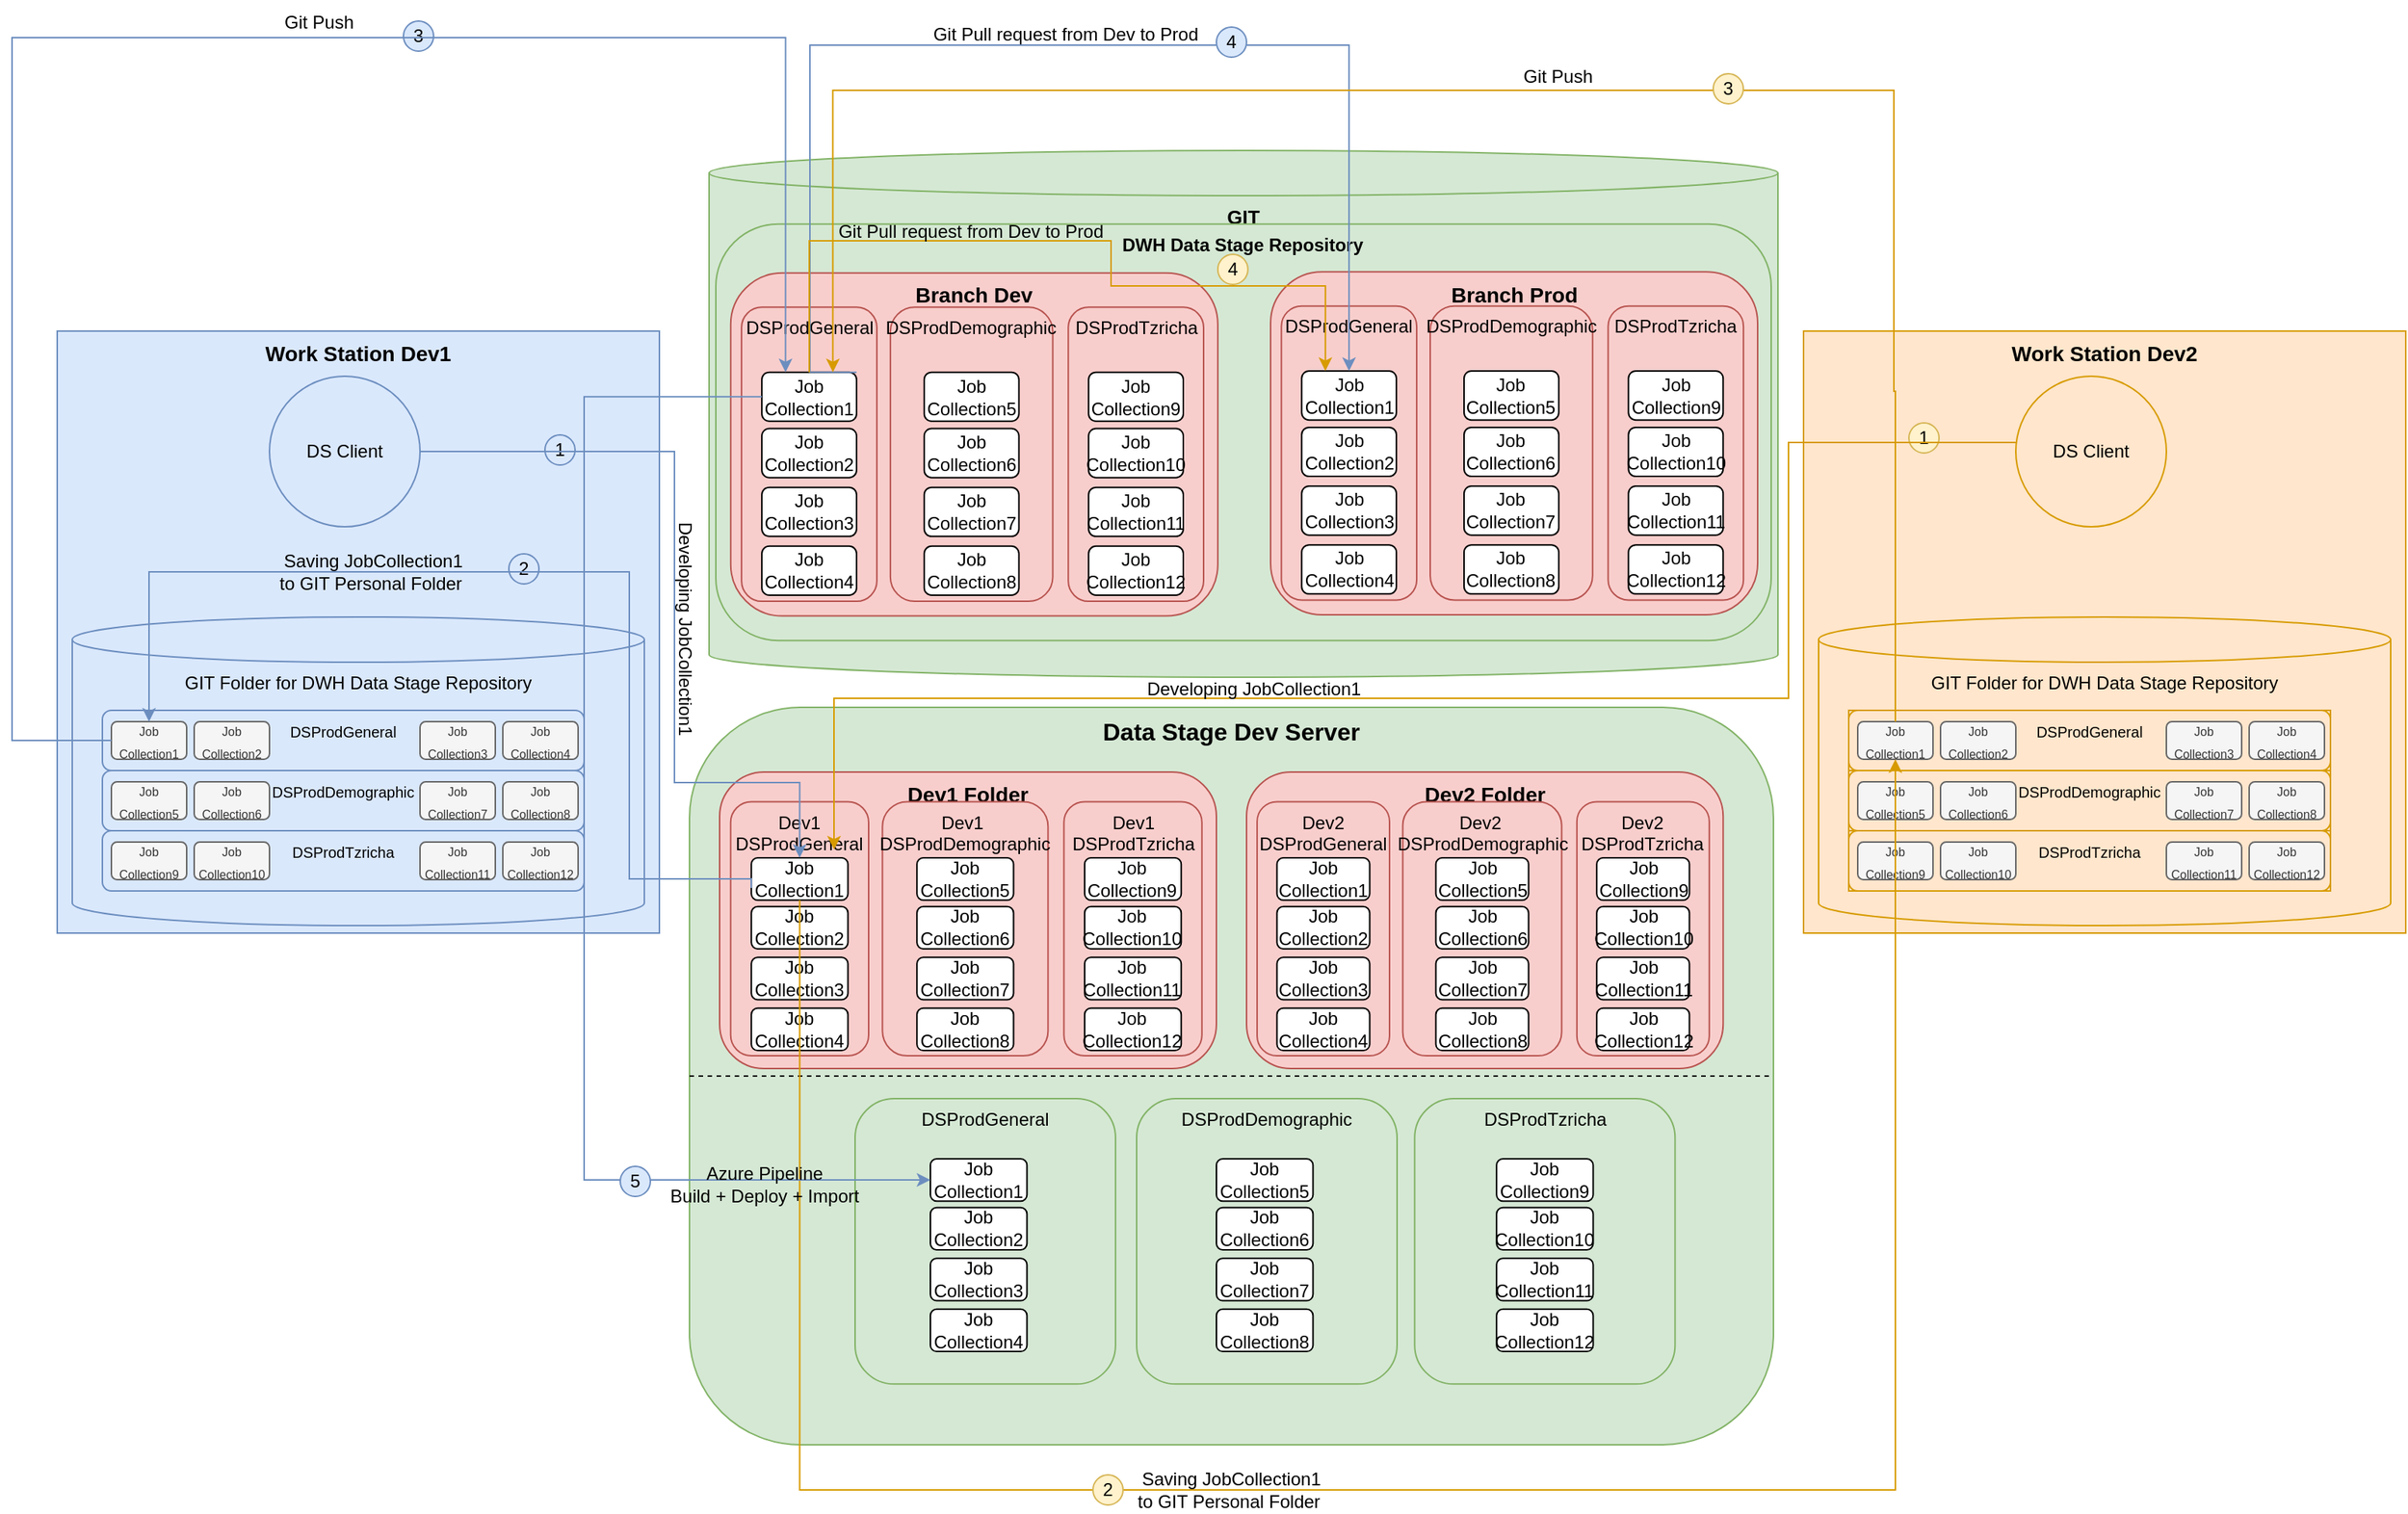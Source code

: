 <mxfile version="21.6.1" type="github">
  <diagram name="‫עמוד-1‬" id="i2Fc2xm11VRdaYwxFgzn">
    <mxGraphModel dx="1405" dy="2033" grid="1" gridSize="10" guides="1" tooltips="1" connect="1" arrows="1" fold="1" page="1" pageScale="1" pageWidth="827" pageHeight="1169" math="0" shadow="0">
      <root>
        <mxCell id="0" />
        <mxCell id="1" parent="0" />
        <mxCell id="d246zdA38Hne-XJqFqv3-174" value="" style="group" parent="1" vertex="1" connectable="0">
          <mxGeometry x="490" y="170" width="720" height="490" as="geometry" />
        </mxCell>
        <mxCell id="d246zdA38Hne-XJqFqv3-11" value="&lt;b&gt;&lt;font style=&quot;font-size: 16px;&quot;&gt;Data Stage Dev Server&lt;/font&gt;&lt;/b&gt;" style="rounded=1;whiteSpace=wrap;html=1;fillColor=#d5e8d4;strokeColor=#82b366;direction=south;verticalAlign=top;" parent="d246zdA38Hne-XJqFqv3-174" vertex="1">
          <mxGeometry width="720" height="490" as="geometry" />
        </mxCell>
        <mxCell id="r5iFqAWKlbIohHAniu_M-5" value="" style="endArrow=none;dashed=1;html=1;rounded=0;exitX=0.5;exitY=1;exitDx=0;exitDy=0;entryX=0.5;entryY=0;entryDx=0;entryDy=0;" parent="d246zdA38Hne-XJqFqv3-174" source="d246zdA38Hne-XJqFqv3-11" target="d246zdA38Hne-XJqFqv3-11" edge="1">
          <mxGeometry width="50" height="50" relative="1" as="geometry">
            <mxPoint x="46.753" y="241.839" as="sourcePoint" />
            <mxPoint x="645.195" y="241.839" as="targetPoint" />
          </mxGeometry>
        </mxCell>
        <mxCell id="d246zdA38Hne-XJqFqv3-79" value="" style="group" parent="d246zdA38Hne-XJqFqv3-174" vertex="1" connectable="0">
          <mxGeometry x="370" y="43" width="316.62" height="197" as="geometry" />
        </mxCell>
        <mxCell id="d246zdA38Hne-XJqFqv3-80" value="Dev2 Folder" style="rounded=1;whiteSpace=wrap;html=1;fillColor=#f8cecc;strokeColor=#b85450;verticalAlign=top;fontStyle=1;fontSize=14;container=0;" parent="d246zdA38Hne-XJqFqv3-79" vertex="1">
          <mxGeometry width="316.62" height="197" as="geometry" />
        </mxCell>
        <mxCell id="d246zdA38Hne-XJqFqv3-81" value="Dev2&lt;br&gt;DSProdGeneral" style="rounded=1;whiteSpace=wrap;html=1;verticalAlign=top;fillColor=#f8cecc;strokeColor=#b85450;container=0;" parent="d246zdA38Hne-XJqFqv3-79" vertex="1">
          <mxGeometry x="7.036" y="19.7" width="87.95" height="168.857" as="geometry" />
        </mxCell>
        <mxCell id="d246zdA38Hne-XJqFqv3-82" value="Dev2&amp;nbsp;&lt;br&gt;DSProdDemographic" style="rounded=1;whiteSpace=wrap;html=1;verticalAlign=top;fillColor=#f8cecc;strokeColor=#b85450;container=0;" parent="d246zdA38Hne-XJqFqv3-79" vertex="1">
          <mxGeometry x="103.781" y="19.7" width="105.54" height="168.857" as="geometry" />
        </mxCell>
        <mxCell id="d246zdA38Hne-XJqFqv3-83" value="Dev2&lt;br&gt;DSProdTzricha" style="rounded=1;whiteSpace=wrap;html=1;verticalAlign=top;fillColor=#f8cecc;strokeColor=#b85450;container=0;" parent="d246zdA38Hne-XJqFqv3-79" vertex="1">
          <mxGeometry x="219.435" y="19.7" width="87.95" height="168.857" as="geometry" />
        </mxCell>
        <mxCell id="d246zdA38Hne-XJqFqv3-84" value="Job Collection1" style="rounded=1;whiteSpace=wrap;html=1;container=0;" parent="d246zdA38Hne-XJqFqv3-79" vertex="1">
          <mxGeometry x="20.229" y="56.989" width="61.565" height="28.143" as="geometry" />
        </mxCell>
        <mxCell id="d246zdA38Hne-XJqFqv3-85" value="Job Collection2" style="rounded=1;whiteSpace=wrap;html=1;container=0;" parent="d246zdA38Hne-XJqFqv3-79" vertex="1">
          <mxGeometry x="20.229" y="89.354" width="61.565" height="28.143" as="geometry" />
        </mxCell>
        <mxCell id="d246zdA38Hne-XJqFqv3-86" value="Job Collection3" style="rounded=1;whiteSpace=wrap;html=1;container=0;" parent="d246zdA38Hne-XJqFqv3-79" vertex="1">
          <mxGeometry x="20.229" y="123.125" width="61.565" height="28.143" as="geometry" />
        </mxCell>
        <mxCell id="d246zdA38Hne-XJqFqv3-87" value="Job Collection4" style="rounded=1;whiteSpace=wrap;html=1;container=0;" parent="d246zdA38Hne-XJqFqv3-79" vertex="1">
          <mxGeometry x="20.229" y="156.896" width="61.565" height="28.143" as="geometry" />
        </mxCell>
        <mxCell id="d246zdA38Hne-XJqFqv3-88" value="Job Collection5" style="rounded=1;whiteSpace=wrap;html=1;container=0;" parent="d246zdA38Hne-XJqFqv3-79" vertex="1">
          <mxGeometry x="125.769" y="56.989" width="61.565" height="28.143" as="geometry" />
        </mxCell>
        <mxCell id="d246zdA38Hne-XJqFqv3-89" value="Job Collection6" style="rounded=1;whiteSpace=wrap;html=1;container=0;" parent="d246zdA38Hne-XJqFqv3-79" vertex="1">
          <mxGeometry x="125.769" y="89.354" width="61.565" height="28.143" as="geometry" />
        </mxCell>
        <mxCell id="d246zdA38Hne-XJqFqv3-90" value="Job Collection7" style="rounded=1;whiteSpace=wrap;html=1;container=0;" parent="d246zdA38Hne-XJqFqv3-79" vertex="1">
          <mxGeometry x="125.769" y="123.125" width="61.565" height="28.143" as="geometry" />
        </mxCell>
        <mxCell id="d246zdA38Hne-XJqFqv3-91" value="Job Collection8" style="rounded=1;whiteSpace=wrap;html=1;container=0;" parent="d246zdA38Hne-XJqFqv3-79" vertex="1">
          <mxGeometry x="125.769" y="156.896" width="61.565" height="28.143" as="geometry" />
        </mxCell>
        <mxCell id="d246zdA38Hne-XJqFqv3-92" value="Job Collection9" style="rounded=1;whiteSpace=wrap;html=1;container=0;" parent="d246zdA38Hne-XJqFqv3-79" vertex="1">
          <mxGeometry x="232.628" y="56.989" width="61.565" height="28.143" as="geometry" />
        </mxCell>
        <mxCell id="d246zdA38Hne-XJqFqv3-93" value="Job Collection10" style="rounded=1;whiteSpace=wrap;html=1;container=0;" parent="d246zdA38Hne-XJqFqv3-79" vertex="1">
          <mxGeometry x="232.628" y="89.354" width="61.565" height="28.143" as="geometry" />
        </mxCell>
        <mxCell id="d246zdA38Hne-XJqFqv3-94" value="Job Collection11" style="rounded=1;whiteSpace=wrap;html=1;container=0;" parent="d246zdA38Hne-XJqFqv3-79" vertex="1">
          <mxGeometry x="232.628" y="123.125" width="61.565" height="28.143" as="geometry" />
        </mxCell>
        <mxCell id="d246zdA38Hne-XJqFqv3-95" value="Job Collection12" style="rounded=1;whiteSpace=wrap;html=1;container=0;" parent="d246zdA38Hne-XJqFqv3-79" vertex="1">
          <mxGeometry x="232.628" y="156.896" width="61.565" height="28.143" as="geometry" />
        </mxCell>
        <mxCell id="d246zdA38Hne-XJqFqv3-78" value="" style="group" parent="d246zdA38Hne-XJqFqv3-174" vertex="1" connectable="0">
          <mxGeometry x="20" y="43" width="330" height="197" as="geometry" />
        </mxCell>
        <mxCell id="d246zdA38Hne-XJqFqv3-13" value="Dev1 Folder" style="rounded=1;whiteSpace=wrap;html=1;fillColor=#f8cecc;strokeColor=#b85450;verticalAlign=top;fontStyle=1;fontSize=14;container=0;" parent="d246zdA38Hne-XJqFqv3-78" vertex="1">
          <mxGeometry width="330" height="197" as="geometry" />
        </mxCell>
        <mxCell id="d246zdA38Hne-XJqFqv3-9" value="Dev1 &lt;br&gt;DSProdGeneral" style="rounded=1;whiteSpace=wrap;html=1;verticalAlign=top;fillColor=#f8cecc;strokeColor=#b85450;container=0;" parent="d246zdA38Hne-XJqFqv3-78" vertex="1">
          <mxGeometry x="7.333" y="19.7" width="91.667" height="168.857" as="geometry" />
        </mxCell>
        <mxCell id="d246zdA38Hne-XJqFqv3-12" value="Dev1&amp;nbsp;&lt;br&gt;DSProdDemographic" style="rounded=1;whiteSpace=wrap;html=1;verticalAlign=top;fillColor=#f8cecc;strokeColor=#b85450;container=0;" parent="d246zdA38Hne-XJqFqv3-78" vertex="1">
          <mxGeometry x="108.167" y="19.7" width="110.0" height="168.857" as="geometry" />
        </mxCell>
        <mxCell id="d246zdA38Hne-XJqFqv3-14" value="Dev1&lt;br&gt;DSProdTzricha" style="rounded=1;whiteSpace=wrap;html=1;verticalAlign=top;fillColor=#f8cecc;strokeColor=#b85450;container=0;" parent="d246zdA38Hne-XJqFqv3-78" vertex="1">
          <mxGeometry x="228.708" y="19.7" width="91.667" height="168.857" as="geometry" />
        </mxCell>
        <mxCell id="r5iFqAWKlbIohHAniu_M-6" value="Job Collection1" style="rounded=1;whiteSpace=wrap;html=1;container=0;" parent="d246zdA38Hne-XJqFqv3-78" vertex="1">
          <mxGeometry x="21.083" y="56.989" width="64.167" height="28.143" as="geometry" />
        </mxCell>
        <mxCell id="d246zdA38Hne-XJqFqv3-28" value="Job Collection2" style="rounded=1;whiteSpace=wrap;html=1;container=0;" parent="d246zdA38Hne-XJqFqv3-78" vertex="1">
          <mxGeometry x="21.083" y="89.354" width="64.167" height="28.143" as="geometry" />
        </mxCell>
        <mxCell id="d246zdA38Hne-XJqFqv3-29" value="Job Collection3" style="rounded=1;whiteSpace=wrap;html=1;container=0;" parent="d246zdA38Hne-XJqFqv3-78" vertex="1">
          <mxGeometry x="21.083" y="123.125" width="64.167" height="28.143" as="geometry" />
        </mxCell>
        <mxCell id="d246zdA38Hne-XJqFqv3-30" value="Job Collection4" style="rounded=1;whiteSpace=wrap;html=1;container=0;" parent="d246zdA38Hne-XJqFqv3-78" vertex="1">
          <mxGeometry x="21.083" y="156.896" width="64.167" height="28.143" as="geometry" />
        </mxCell>
        <mxCell id="d246zdA38Hne-XJqFqv3-31" value="Job Collection5" style="rounded=1;whiteSpace=wrap;html=1;container=0;" parent="d246zdA38Hne-XJqFqv3-78" vertex="1">
          <mxGeometry x="131.083" y="56.989" width="64.167" height="28.143" as="geometry" />
        </mxCell>
        <mxCell id="d246zdA38Hne-XJqFqv3-32" value="Job Collection6" style="rounded=1;whiteSpace=wrap;html=1;container=0;" parent="d246zdA38Hne-XJqFqv3-78" vertex="1">
          <mxGeometry x="131.083" y="89.354" width="64.167" height="28.143" as="geometry" />
        </mxCell>
        <mxCell id="d246zdA38Hne-XJqFqv3-33" value="Job Collection7" style="rounded=1;whiteSpace=wrap;html=1;container=0;" parent="d246zdA38Hne-XJqFqv3-78" vertex="1">
          <mxGeometry x="131.083" y="123.125" width="64.167" height="28.143" as="geometry" />
        </mxCell>
        <mxCell id="d246zdA38Hne-XJqFqv3-34" value="Job Collection8" style="rounded=1;whiteSpace=wrap;html=1;container=0;" parent="d246zdA38Hne-XJqFqv3-78" vertex="1">
          <mxGeometry x="131.083" y="156.896" width="64.167" height="28.143" as="geometry" />
        </mxCell>
        <mxCell id="d246zdA38Hne-XJqFqv3-35" value="Job Collection9" style="rounded=1;whiteSpace=wrap;html=1;container=0;" parent="d246zdA38Hne-XJqFqv3-78" vertex="1">
          <mxGeometry x="242.458" y="56.989" width="64.167" height="28.143" as="geometry" />
        </mxCell>
        <mxCell id="d246zdA38Hne-XJqFqv3-36" value="Job Collection10" style="rounded=1;whiteSpace=wrap;html=1;container=0;" parent="d246zdA38Hne-XJqFqv3-78" vertex="1">
          <mxGeometry x="242.458" y="89.354" width="64.167" height="28.143" as="geometry" />
        </mxCell>
        <mxCell id="d246zdA38Hne-XJqFqv3-37" value="Job Collection11" style="rounded=1;whiteSpace=wrap;html=1;container=0;" parent="d246zdA38Hne-XJqFqv3-78" vertex="1">
          <mxGeometry x="242.458" y="123.125" width="64.167" height="28.143" as="geometry" />
        </mxCell>
        <mxCell id="d246zdA38Hne-XJqFqv3-38" value="Job Collection12" style="rounded=1;whiteSpace=wrap;html=1;container=0;" parent="d246zdA38Hne-XJqFqv3-78" vertex="1">
          <mxGeometry x="242.458" y="156.896" width="64.167" height="28.143" as="geometry" />
        </mxCell>
        <mxCell id="d246zdA38Hne-XJqFqv3-223" value="DSProdTzricha" style="rounded=1;whiteSpace=wrap;html=1;verticalAlign=top;fillColor=#d5e8d4;strokeColor=#82b366;" parent="d246zdA38Hne-XJqFqv3-174" vertex="1">
          <mxGeometry x="481.681" y="260.003" width="172.987" height="189.677" as="geometry" />
        </mxCell>
        <mxCell id="d246zdA38Hne-XJqFqv3-224" value="DSProdDemographic" style="rounded=1;whiteSpace=wrap;html=1;verticalAlign=top;fillColor=#d5e8d4;strokeColor=#82b366;" parent="d246zdA38Hne-XJqFqv3-174" vertex="1">
          <mxGeometry x="297.008" y="260.003" width="172.987" height="189.677" as="geometry" />
        </mxCell>
        <mxCell id="d246zdA38Hne-XJqFqv3-6" value="DSProdGeneral" style="rounded=1;whiteSpace=wrap;html=1;verticalAlign=top;fillColor=#d5e8d4;strokeColor=#82b366;" parent="d246zdA38Hne-XJqFqv3-174" vertex="1">
          <mxGeometry x="109.995" y="260.003" width="172.987" height="189.677" as="geometry" />
        </mxCell>
        <mxCell id="d246zdA38Hne-XJqFqv3-271" value="Job Collection1" style="rounded=1;whiteSpace=wrap;html=1;container=0;" parent="d246zdA38Hne-XJqFqv3-174" vertex="1">
          <mxGeometry x="160.003" y="299.999" width="64.167" height="28.143" as="geometry" />
        </mxCell>
        <mxCell id="d246zdA38Hne-XJqFqv3-272" value="Job Collection2" style="rounded=1;whiteSpace=wrap;html=1;container=0;" parent="d246zdA38Hne-XJqFqv3-174" vertex="1">
          <mxGeometry x="160.003" y="332.364" width="64.167" height="28.143" as="geometry" />
        </mxCell>
        <mxCell id="d246zdA38Hne-XJqFqv3-273" value="Job Collection3" style="rounded=1;whiteSpace=wrap;html=1;container=0;" parent="d246zdA38Hne-XJqFqv3-174" vertex="1">
          <mxGeometry x="160.003" y="366.135" width="64.167" height="28.143" as="geometry" />
        </mxCell>
        <mxCell id="d246zdA38Hne-XJqFqv3-274" value="Job Collection4" style="rounded=1;whiteSpace=wrap;html=1;container=0;" parent="d246zdA38Hne-XJqFqv3-174" vertex="1">
          <mxGeometry x="160.003" y="399.906" width="64.167" height="28.143" as="geometry" />
        </mxCell>
        <mxCell id="d246zdA38Hne-XJqFqv3-275" value="Job Collection5" style="rounded=1;whiteSpace=wrap;html=1;container=0;" parent="d246zdA38Hne-XJqFqv3-174" vertex="1">
          <mxGeometry x="350.003" y="299.999" width="64.167" height="28.143" as="geometry" />
        </mxCell>
        <mxCell id="d246zdA38Hne-XJqFqv3-276" value="Job Collection6" style="rounded=1;whiteSpace=wrap;html=1;container=0;" parent="d246zdA38Hne-XJqFqv3-174" vertex="1">
          <mxGeometry x="350.003" y="332.364" width="64.167" height="28.143" as="geometry" />
        </mxCell>
        <mxCell id="d246zdA38Hne-XJqFqv3-277" value="Job Collection7" style="rounded=1;whiteSpace=wrap;html=1;container=0;" parent="d246zdA38Hne-XJqFqv3-174" vertex="1">
          <mxGeometry x="350.003" y="366.135" width="64.167" height="28.143" as="geometry" />
        </mxCell>
        <mxCell id="d246zdA38Hne-XJqFqv3-278" value="Job Collection8" style="rounded=1;whiteSpace=wrap;html=1;container=0;" parent="d246zdA38Hne-XJqFqv3-174" vertex="1">
          <mxGeometry x="350.003" y="399.906" width="64.167" height="28.143" as="geometry" />
        </mxCell>
        <mxCell id="d246zdA38Hne-XJqFqv3-279" value="Job Collection9" style="rounded=1;whiteSpace=wrap;html=1;container=0;" parent="d246zdA38Hne-XJqFqv3-174" vertex="1">
          <mxGeometry x="536.088" y="299.999" width="64.167" height="28.143" as="geometry" />
        </mxCell>
        <mxCell id="d246zdA38Hne-XJqFqv3-280" value="Job Collection10" style="rounded=1;whiteSpace=wrap;html=1;container=0;" parent="d246zdA38Hne-XJqFqv3-174" vertex="1">
          <mxGeometry x="536.088" y="332.364" width="64.167" height="28.143" as="geometry" />
        </mxCell>
        <mxCell id="d246zdA38Hne-XJqFqv3-281" value="Job Collection11" style="rounded=1;whiteSpace=wrap;html=1;container=0;" parent="d246zdA38Hne-XJqFqv3-174" vertex="1">
          <mxGeometry x="536.088" y="366.135" width="64.167" height="28.143" as="geometry" />
        </mxCell>
        <mxCell id="d246zdA38Hne-XJqFqv3-282" value="Job Collection12" style="rounded=1;whiteSpace=wrap;html=1;container=0;" parent="d246zdA38Hne-XJqFqv3-174" vertex="1">
          <mxGeometry x="536.088" y="399.906" width="64.167" height="28.143" as="geometry" />
        </mxCell>
        <mxCell id="d246zdA38Hne-XJqFqv3-175" value="" style="group;fillColor=#ffe6cc;strokeColor=#d79b00;" parent="1" vertex="1" connectable="0">
          <mxGeometry x="1230" y="-80" width="400" height="400" as="geometry" />
        </mxCell>
        <mxCell id="d246zdA38Hne-XJqFqv3-176" value="&lt;b&gt;&lt;font style=&quot;font-size: 14px;&quot;&gt;Work Station Dev2&lt;/font&gt;&lt;/b&gt;" style="whiteSpace=wrap;html=1;aspect=fixed;verticalAlign=top;fillColor=#ffe6cc;strokeColor=#d79b00;" parent="d246zdA38Hne-XJqFqv3-175" vertex="1">
          <mxGeometry width="400" height="400" as="geometry" />
        </mxCell>
        <mxCell id="d246zdA38Hne-XJqFqv3-177" value="DS Client" style="ellipse;whiteSpace=wrap;html=1;aspect=fixed;fillColor=#ffe6cc;strokeColor=#d79b00;" parent="d246zdA38Hne-XJqFqv3-175" vertex="1">
          <mxGeometry x="141" y="30" width="100" height="100" as="geometry" />
        </mxCell>
        <mxCell id="d246zdA38Hne-XJqFqv3-178" value="GIT Folder for DWH Data Stage Repository" style="shape=cylinder3;whiteSpace=wrap;html=1;boundedLbl=1;backgroundOutline=1;size=15;fillColor=#ffe6cc;strokeColor=#d79b00;verticalAlign=top;" parent="d246zdA38Hne-XJqFqv3-175" vertex="1">
          <mxGeometry x="10" y="190" width="380" height="205" as="geometry" />
        </mxCell>
        <mxCell id="d246zdA38Hne-XJqFqv3-181" value="" style="group;fillColor=#ffe6cc;strokeColor=#d79b00;" parent="d246zdA38Hne-XJqFqv3-175" vertex="1" connectable="0">
          <mxGeometry x="30" y="292" width="320" height="40" as="geometry" />
        </mxCell>
        <mxCell id="d246zdA38Hne-XJqFqv3-182" value="&lt;font style=&quot;font-size: 10px;&quot;&gt;DSProdDemographic&lt;/font&gt;" style="rounded=1;whiteSpace=wrap;html=1;fillColor=#ffe6cc;strokeColor=#d79b00;verticalAlign=top;" parent="d246zdA38Hne-XJqFqv3-181" vertex="1">
          <mxGeometry width="320" height="40" as="geometry" />
        </mxCell>
        <mxCell id="d246zdA38Hne-XJqFqv3-183" value="&lt;font style=&quot;font-size: 8px;&quot;&gt;Job Collection5&lt;/font&gt;" style="rounded=1;whiteSpace=wrap;html=1;container=0;fillColor=#f5f5f5;fontColor=#333333;strokeColor=#666666;" parent="d246zdA38Hne-XJqFqv3-181" vertex="1">
          <mxGeometry x="6" y="7.5" width="50" height="25" as="geometry" />
        </mxCell>
        <mxCell id="d246zdA38Hne-XJqFqv3-184" value="&lt;font style=&quot;font-size: 8px;&quot;&gt;Job Collection6&lt;/font&gt;" style="rounded=1;whiteSpace=wrap;html=1;container=0;fillColor=#f5f5f5;fontColor=#333333;strokeColor=#666666;" parent="d246zdA38Hne-XJqFqv3-181" vertex="1">
          <mxGeometry x="61" y="7.5" width="50" height="25" as="geometry" />
        </mxCell>
        <mxCell id="d246zdA38Hne-XJqFqv3-185" value="&lt;font style=&quot;font-size: 8px;&quot;&gt;Job Collection7&lt;/font&gt;" style="rounded=1;whiteSpace=wrap;html=1;container=0;fillColor=#f5f5f5;fontColor=#333333;strokeColor=#666666;" parent="d246zdA38Hne-XJqFqv3-181" vertex="1">
          <mxGeometry x="211" y="7.5" width="50" height="25" as="geometry" />
        </mxCell>
        <mxCell id="d246zdA38Hne-XJqFqv3-186" value="&lt;font style=&quot;font-size: 8px;&quot;&gt;Job Collection8&lt;/font&gt;" style="rounded=1;whiteSpace=wrap;html=1;container=0;fillColor=#f5f5f5;fontColor=#333333;strokeColor=#666666;" parent="d246zdA38Hne-XJqFqv3-181" vertex="1">
          <mxGeometry x="266" y="7.5" width="50" height="25" as="geometry" />
        </mxCell>
        <mxCell id="d246zdA38Hne-XJqFqv3-187" value="" style="group;fillColor=#ffe6cc;strokeColor=#d79b00;" parent="d246zdA38Hne-XJqFqv3-175" vertex="1" connectable="0">
          <mxGeometry x="30" y="332" width="320" height="40" as="geometry" />
        </mxCell>
        <mxCell id="d246zdA38Hne-XJqFqv3-188" value="&lt;font style=&quot;font-size: 10px;&quot;&gt;DSProdTzricha&lt;/font&gt;" style="rounded=1;whiteSpace=wrap;html=1;fillColor=#ffe6cc;strokeColor=#d79b00;verticalAlign=top;" parent="d246zdA38Hne-XJqFqv3-187" vertex="1">
          <mxGeometry width="320" height="40" as="geometry" />
        </mxCell>
        <mxCell id="d246zdA38Hne-XJqFqv3-189" value="&lt;font style=&quot;font-size: 8px;&quot;&gt;Job Collection9&lt;/font&gt;" style="rounded=1;whiteSpace=wrap;html=1;container=0;fillColor=#f5f5f5;fontColor=#333333;strokeColor=#666666;" parent="d246zdA38Hne-XJqFqv3-187" vertex="1">
          <mxGeometry x="6" y="7.5" width="50" height="25" as="geometry" />
        </mxCell>
        <mxCell id="d246zdA38Hne-XJqFqv3-190" value="&lt;font style=&quot;font-size: 8px;&quot;&gt;Job Collection10&lt;/font&gt;" style="rounded=1;whiteSpace=wrap;html=1;container=0;fillColor=#f5f5f5;fontColor=#333333;strokeColor=#666666;" parent="d246zdA38Hne-XJqFqv3-187" vertex="1">
          <mxGeometry x="61" y="7.5" width="50" height="25" as="geometry" />
        </mxCell>
        <mxCell id="d246zdA38Hne-XJqFqv3-191" value="&lt;font style=&quot;font-size: 8px;&quot;&gt;Job Collection11&lt;/font&gt;" style="rounded=1;whiteSpace=wrap;html=1;container=0;fillColor=#f5f5f5;fontColor=#333333;strokeColor=#666666;" parent="d246zdA38Hne-XJqFqv3-187" vertex="1">
          <mxGeometry x="211" y="7.5" width="50" height="25" as="geometry" />
        </mxCell>
        <mxCell id="d246zdA38Hne-XJqFqv3-192" value="&lt;font style=&quot;font-size: 8px;&quot;&gt;Job Collection12&lt;/font&gt;" style="rounded=1;whiteSpace=wrap;html=1;container=0;fillColor=#f5f5f5;fontColor=#333333;strokeColor=#666666;" parent="d246zdA38Hne-XJqFqv3-187" vertex="1">
          <mxGeometry x="266" y="7.5" width="50" height="25" as="geometry" />
        </mxCell>
        <mxCell id="d246zdA38Hne-XJqFqv3-193" value="" style="group;fillColor=#ffe6cc;strokeColor=#d79b00;" parent="d246zdA38Hne-XJqFqv3-175" vertex="1" connectable="0">
          <mxGeometry x="30" y="252" width="320" height="40" as="geometry" />
        </mxCell>
        <mxCell id="d246zdA38Hne-XJqFqv3-194" value="&lt;font style=&quot;font-size: 10px;&quot;&gt;DSProdGeneral&lt;/font&gt;" style="rounded=1;whiteSpace=wrap;html=1;fillColor=#ffe6cc;strokeColor=#d79b00;verticalAlign=top;" parent="d246zdA38Hne-XJqFqv3-193" vertex="1">
          <mxGeometry width="320" height="40" as="geometry" />
        </mxCell>
        <mxCell id="d246zdA38Hne-XJqFqv3-195" value="&lt;font style=&quot;font-size: 8px;&quot;&gt;Job Collection1&lt;/font&gt;" style="rounded=1;whiteSpace=wrap;html=1;container=0;fillColor=#f5f5f5;fontColor=#333333;strokeColor=#666666;" parent="d246zdA38Hne-XJqFqv3-193" vertex="1">
          <mxGeometry x="6" y="7.5" width="50" height="25" as="geometry" />
        </mxCell>
        <mxCell id="d246zdA38Hne-XJqFqv3-196" value="&lt;font style=&quot;font-size: 8px;&quot;&gt;Job Collection2&lt;/font&gt;" style="rounded=1;whiteSpace=wrap;html=1;container=0;fillColor=#f5f5f5;fontColor=#333333;strokeColor=#666666;" parent="d246zdA38Hne-XJqFqv3-193" vertex="1">
          <mxGeometry x="61" y="7.5" width="50" height="25" as="geometry" />
        </mxCell>
        <mxCell id="d246zdA38Hne-XJqFqv3-197" value="&lt;font style=&quot;font-size: 8px;&quot;&gt;Job Collection3&lt;/font&gt;" style="rounded=1;whiteSpace=wrap;html=1;container=0;fillColor=#f5f5f5;fontColor=#333333;strokeColor=#666666;" parent="d246zdA38Hne-XJqFqv3-193" vertex="1">
          <mxGeometry x="211" y="7.5" width="50" height="25" as="geometry" />
        </mxCell>
        <mxCell id="d246zdA38Hne-XJqFqv3-198" value="&lt;font style=&quot;font-size: 8px;&quot;&gt;Job Collection4&lt;/font&gt;" style="rounded=1;whiteSpace=wrap;html=1;container=0;fillColor=#f5f5f5;fontColor=#333333;strokeColor=#666666;" parent="d246zdA38Hne-XJqFqv3-193" vertex="1">
          <mxGeometry x="266" y="7.5" width="50" height="25" as="geometry" />
        </mxCell>
        <mxCell id="d246zdA38Hne-XJqFqv3-300" value="1" style="ellipse;whiteSpace=wrap;html=1;aspect=fixed;fillColor=#fff2cc;strokeColor=#d6b656;" parent="d246zdA38Hne-XJqFqv3-175" vertex="1">
          <mxGeometry x="70" y="61" width="20" height="20" as="geometry" />
        </mxCell>
        <mxCell id="d246zdA38Hne-XJqFqv3-296" style="edgeStyle=orthogonalEdgeStyle;rounded=0;orthogonalLoop=1;jettySize=auto;html=1;entryX=0.856;entryY=0.018;entryDx=0;entryDy=0;entryPerimeter=0;fillColor=#ffe6cc;strokeColor=#d79b00;exitX=0;exitY=0.5;exitDx=0;exitDy=0;" parent="1" edge="1">
          <mxGeometry relative="1" as="geometry">
            <mxPoint x="1371" y="-6" as="sourcePoint" />
            <mxPoint x="586.01" y="264.496" as="targetPoint" />
            <Array as="points">
              <mxPoint x="1220" y="-6" />
              <mxPoint x="1220" y="164" />
              <mxPoint x="586" y="164" />
            </Array>
          </mxGeometry>
        </mxCell>
        <mxCell id="d246zdA38Hne-XJqFqv3-173" value="" style="group" parent="1" vertex="1" connectable="0">
          <mxGeometry x="503" y="-200" width="710" height="350" as="geometry" />
        </mxCell>
        <mxCell id="r5iFqAWKlbIohHAniu_M-11" value="&lt;font size=&quot;1&quot; style=&quot;&quot;&gt;&lt;b style=&quot;font-size: 13px;&quot;&gt;GIT&lt;/b&gt;&lt;/font&gt;" style="shape=cylinder3;whiteSpace=wrap;html=1;boundedLbl=1;backgroundOutline=1;size=15;verticalAlign=top;fillColor=#d5e8d4;strokeColor=#82b366;" parent="d246zdA38Hne-XJqFqv3-173" vertex="1">
          <mxGeometry width="710" height="350" as="geometry" />
        </mxCell>
        <mxCell id="d246zdA38Hne-XJqFqv3-59" value="&lt;font style=&quot;font-size: 12px;&quot;&gt;&lt;b&gt;DWH Data Stage Repository&lt;/b&gt;&lt;/font&gt;" style="rounded=1;whiteSpace=wrap;html=1;fillColor=#d5e8d4;strokeColor=#82b366;verticalAlign=top;" parent="d246zdA38Hne-XJqFqv3-173" vertex="1">
          <mxGeometry x="4.494" y="48.837" width="701.013" height="276.744" as="geometry" />
        </mxCell>
        <mxCell id="d246zdA38Hne-XJqFqv3-96" value="" style="group" parent="d246zdA38Hne-XJqFqv3-173" vertex="1" connectable="0">
          <mxGeometry x="14.38" y="81.395" width="323.544" height="238.605" as="geometry" />
        </mxCell>
        <mxCell id="d246zdA38Hne-XJqFqv3-97" value="Branch Dev" style="rounded=1;whiteSpace=wrap;html=1;fillColor=#f8cecc;strokeColor=#b85450;verticalAlign=top;fontStyle=1;fontSize=14;container=0;" parent="d246zdA38Hne-XJqFqv3-96" vertex="1">
          <mxGeometry width="323.544" height="227.907" as="geometry" />
        </mxCell>
        <mxCell id="d246zdA38Hne-XJqFqv3-98" value="DSProdGeneral" style="rounded=1;whiteSpace=wrap;html=1;verticalAlign=top;fillColor=#f8cecc;strokeColor=#b85450;container=0;" parent="d246zdA38Hne-XJqFqv3-96" vertex="1">
          <mxGeometry x="7.19" y="22.791" width="89.873" height="195.349" as="geometry" />
        </mxCell>
        <mxCell id="d246zdA38Hne-XJqFqv3-99" value="DSProdDemographic" style="rounded=1;whiteSpace=wrap;html=1;verticalAlign=top;fillColor=#f8cecc;strokeColor=#b85450;container=0;" parent="d246zdA38Hne-XJqFqv3-96" vertex="1">
          <mxGeometry x="106.051" y="22.791" width="107.848" height="195.349" as="geometry" />
        </mxCell>
        <mxCell id="d246zdA38Hne-XJqFqv3-100" value="DSProdTzricha" style="rounded=1;whiteSpace=wrap;html=1;verticalAlign=top;fillColor=#f8cecc;strokeColor=#b85450;container=0;" parent="d246zdA38Hne-XJqFqv3-96" vertex="1">
          <mxGeometry x="224.234" y="22.791" width="89.873" height="195.349" as="geometry" />
        </mxCell>
        <mxCell id="d246zdA38Hne-XJqFqv3-101" value="Job Collection1" style="rounded=1;whiteSpace=wrap;html=1;container=0;" parent="d246zdA38Hne-XJqFqv3-96" vertex="1">
          <mxGeometry x="20.671" y="65.93" width="62.911" height="32.558" as="geometry" />
        </mxCell>
        <mxCell id="d246zdA38Hne-XJqFqv3-102" value="Job Collection2" style="rounded=1;whiteSpace=wrap;html=1;container=0;" parent="d246zdA38Hne-XJqFqv3-96" vertex="1">
          <mxGeometry x="20.671" y="103.372" width="62.911" height="32.558" as="geometry" />
        </mxCell>
        <mxCell id="d246zdA38Hne-XJqFqv3-103" value="Job Collection3" style="rounded=1;whiteSpace=wrap;html=1;container=0;" parent="d246zdA38Hne-XJqFqv3-96" vertex="1">
          <mxGeometry x="20.671" y="142.442" width="62.911" height="32.558" as="geometry" />
        </mxCell>
        <mxCell id="d246zdA38Hne-XJqFqv3-104" value="Job Collection4" style="rounded=1;whiteSpace=wrap;html=1;container=0;" parent="d246zdA38Hne-XJqFqv3-96" vertex="1">
          <mxGeometry x="20.671" y="181.512" width="62.911" height="32.558" as="geometry" />
        </mxCell>
        <mxCell id="d246zdA38Hne-XJqFqv3-105" value="Job Collection5" style="rounded=1;whiteSpace=wrap;html=1;container=0;" parent="d246zdA38Hne-XJqFqv3-96" vertex="1">
          <mxGeometry x="128.519" y="65.93" width="62.911" height="32.558" as="geometry" />
        </mxCell>
        <mxCell id="d246zdA38Hne-XJqFqv3-106" value="Job Collection6" style="rounded=1;whiteSpace=wrap;html=1;container=0;" parent="d246zdA38Hne-XJqFqv3-96" vertex="1">
          <mxGeometry x="128.519" y="103.372" width="62.911" height="32.558" as="geometry" />
        </mxCell>
        <mxCell id="d246zdA38Hne-XJqFqv3-107" value="Job Collection7" style="rounded=1;whiteSpace=wrap;html=1;container=0;" parent="d246zdA38Hne-XJqFqv3-96" vertex="1">
          <mxGeometry x="128.519" y="142.442" width="62.911" height="32.558" as="geometry" />
        </mxCell>
        <mxCell id="d246zdA38Hne-XJqFqv3-108" value="Job Collection8" style="rounded=1;whiteSpace=wrap;html=1;container=0;" parent="d246zdA38Hne-XJqFqv3-96" vertex="1">
          <mxGeometry x="128.519" y="181.512" width="62.911" height="32.558" as="geometry" />
        </mxCell>
        <mxCell id="d246zdA38Hne-XJqFqv3-109" value="Job Collection9" style="rounded=1;whiteSpace=wrap;html=1;container=0;" parent="d246zdA38Hne-XJqFqv3-96" vertex="1">
          <mxGeometry x="237.715" y="65.93" width="62.911" height="32.558" as="geometry" />
        </mxCell>
        <mxCell id="d246zdA38Hne-XJqFqv3-110" value="Job Collection10" style="rounded=1;whiteSpace=wrap;html=1;container=0;" parent="d246zdA38Hne-XJqFqv3-96" vertex="1">
          <mxGeometry x="237.715" y="103.372" width="62.911" height="32.558" as="geometry" />
        </mxCell>
        <mxCell id="d246zdA38Hne-XJqFqv3-111" value="Job Collection11" style="rounded=1;whiteSpace=wrap;html=1;container=0;" parent="d246zdA38Hne-XJqFqv3-96" vertex="1">
          <mxGeometry x="237.715" y="142.442" width="62.911" height="32.558" as="geometry" />
        </mxCell>
        <mxCell id="d246zdA38Hne-XJqFqv3-112" value="Job Collection12" style="rounded=1;whiteSpace=wrap;html=1;container=0;" parent="d246zdA38Hne-XJqFqv3-96" vertex="1">
          <mxGeometry x="237.715" y="181.512" width="62.911" height="32.558" as="geometry" />
        </mxCell>
        <mxCell id="d246zdA38Hne-XJqFqv3-226" value="Developing JobCollection1" style="text;html=1;strokeColor=none;fillColor=none;align=center;verticalAlign=middle;whiteSpace=wrap;rounded=0;rotation=90;" parent="d246zdA38Hne-XJqFqv3-96" vertex="1">
          <mxGeometry x="-110.38" y="221.605" width="160" height="30" as="geometry" />
        </mxCell>
        <mxCell id="d246zdA38Hne-XJqFqv3-113" value="" style="group" parent="d246zdA38Hne-XJqFqv3-173" vertex="1" connectable="0">
          <mxGeometry x="372.975" y="80.581" width="323.544" height="227.907" as="geometry" />
        </mxCell>
        <mxCell id="d246zdA38Hne-XJqFqv3-114" value="Branch Prod" style="rounded=1;whiteSpace=wrap;html=1;fillColor=#f8cecc;strokeColor=#b85450;verticalAlign=top;fontStyle=1;fontSize=14;container=0;" parent="d246zdA38Hne-XJqFqv3-113" vertex="1">
          <mxGeometry width="323.544" height="227.907" as="geometry" />
        </mxCell>
        <mxCell id="d246zdA38Hne-XJqFqv3-115" value="DSProdGeneral" style="rounded=1;whiteSpace=wrap;html=1;verticalAlign=top;fillColor=#f8cecc;strokeColor=#b85450;container=0;" parent="d246zdA38Hne-XJqFqv3-113" vertex="1">
          <mxGeometry x="7.19" y="22.791" width="89.873" height="195.349" as="geometry" />
        </mxCell>
        <mxCell id="d246zdA38Hne-XJqFqv3-116" value="DSProdDemographic" style="rounded=1;whiteSpace=wrap;html=1;verticalAlign=top;fillColor=#f8cecc;strokeColor=#b85450;container=0;" parent="d246zdA38Hne-XJqFqv3-113" vertex="1">
          <mxGeometry x="106.051" y="22.791" width="107.848" height="195.349" as="geometry" />
        </mxCell>
        <mxCell id="d246zdA38Hne-XJqFqv3-117" value="DSProdTzricha" style="rounded=1;whiteSpace=wrap;html=1;verticalAlign=top;fillColor=#f8cecc;strokeColor=#b85450;container=0;" parent="d246zdA38Hne-XJqFqv3-113" vertex="1">
          <mxGeometry x="224.234" y="22.791" width="89.873" height="195.349" as="geometry" />
        </mxCell>
        <mxCell id="d246zdA38Hne-XJqFqv3-118" value="Job Collection1" style="rounded=1;whiteSpace=wrap;html=1;container=0;" parent="d246zdA38Hne-XJqFqv3-113" vertex="1">
          <mxGeometry x="20.671" y="65.93" width="62.911" height="32.558" as="geometry" />
        </mxCell>
        <mxCell id="d246zdA38Hne-XJqFqv3-119" value="Job Collection2" style="rounded=1;whiteSpace=wrap;html=1;container=0;" parent="d246zdA38Hne-XJqFqv3-113" vertex="1">
          <mxGeometry x="20.671" y="103.372" width="62.911" height="32.558" as="geometry" />
        </mxCell>
        <mxCell id="d246zdA38Hne-XJqFqv3-120" value="Job Collection3" style="rounded=1;whiteSpace=wrap;html=1;container=0;" parent="d246zdA38Hne-XJqFqv3-113" vertex="1">
          <mxGeometry x="20.671" y="142.442" width="62.911" height="32.558" as="geometry" />
        </mxCell>
        <mxCell id="d246zdA38Hne-XJqFqv3-121" value="Job Collection4" style="rounded=1;whiteSpace=wrap;html=1;container=0;" parent="d246zdA38Hne-XJqFqv3-113" vertex="1">
          <mxGeometry x="20.671" y="181.512" width="62.911" height="32.558" as="geometry" />
        </mxCell>
        <mxCell id="d246zdA38Hne-XJqFqv3-122" value="Job Collection5" style="rounded=1;whiteSpace=wrap;html=1;container=0;" parent="d246zdA38Hne-XJqFqv3-113" vertex="1">
          <mxGeometry x="128.519" y="65.93" width="62.911" height="32.558" as="geometry" />
        </mxCell>
        <mxCell id="d246zdA38Hne-XJqFqv3-123" value="Job Collection6" style="rounded=1;whiteSpace=wrap;html=1;container=0;" parent="d246zdA38Hne-XJqFqv3-113" vertex="1">
          <mxGeometry x="128.519" y="103.372" width="62.911" height="32.558" as="geometry" />
        </mxCell>
        <mxCell id="d246zdA38Hne-XJqFqv3-124" value="Job Collection7" style="rounded=1;whiteSpace=wrap;html=1;container=0;" parent="d246zdA38Hne-XJqFqv3-113" vertex="1">
          <mxGeometry x="128.519" y="142.442" width="62.911" height="32.558" as="geometry" />
        </mxCell>
        <mxCell id="d246zdA38Hne-XJqFqv3-125" value="Job Collection8" style="rounded=1;whiteSpace=wrap;html=1;container=0;" parent="d246zdA38Hne-XJqFqv3-113" vertex="1">
          <mxGeometry x="128.519" y="181.512" width="62.911" height="32.558" as="geometry" />
        </mxCell>
        <mxCell id="d246zdA38Hne-XJqFqv3-126" value="Job Collection9" style="rounded=1;whiteSpace=wrap;html=1;container=0;" parent="d246zdA38Hne-XJqFqv3-113" vertex="1">
          <mxGeometry x="237.715" y="65.93" width="62.911" height="32.558" as="geometry" />
        </mxCell>
        <mxCell id="d246zdA38Hne-XJqFqv3-127" value="Job Collection10" style="rounded=1;whiteSpace=wrap;html=1;container=0;" parent="d246zdA38Hne-XJqFqv3-113" vertex="1">
          <mxGeometry x="237.715" y="103.372" width="62.911" height="32.558" as="geometry" />
        </mxCell>
        <mxCell id="d246zdA38Hne-XJqFqv3-128" value="Job Collection11" style="rounded=1;whiteSpace=wrap;html=1;container=0;" parent="d246zdA38Hne-XJqFqv3-113" vertex="1">
          <mxGeometry x="237.715" y="142.442" width="62.911" height="32.558" as="geometry" />
        </mxCell>
        <mxCell id="d246zdA38Hne-XJqFqv3-129" value="Job Collection12" style="rounded=1;whiteSpace=wrap;html=1;container=0;" parent="d246zdA38Hne-XJqFqv3-113" vertex="1">
          <mxGeometry x="237.715" y="181.512" width="62.911" height="32.558" as="geometry" />
        </mxCell>
        <mxCell id="d246zdA38Hne-XJqFqv3-292" style="edgeStyle=orthogonalEdgeStyle;rounded=0;orthogonalLoop=1;jettySize=auto;html=1;exitX=1;exitY=0;exitDx=0;exitDy=0;entryX=0.5;entryY=0;entryDx=0;entryDy=0;fillColor=#dae8fc;strokeColor=#6c8ebf;" parent="d246zdA38Hne-XJqFqv3-173" source="d246zdA38Hne-XJqFqv3-101" target="d246zdA38Hne-XJqFqv3-118" edge="1">
          <mxGeometry relative="1" as="geometry">
            <mxPoint x="547" y="-50" as="targetPoint" />
            <Array as="points">
              <mxPoint x="67" y="147" />
              <mxPoint x="67" y="-70" />
              <mxPoint x="425" y="-70" />
            </Array>
          </mxGeometry>
        </mxCell>
        <mxCell id="d246zdA38Hne-XJqFqv3-305" style="edgeStyle=orthogonalEdgeStyle;rounded=0;orthogonalLoop=1;jettySize=auto;html=1;entryX=0.25;entryY=0;entryDx=0;entryDy=0;fillColor=#ffe6cc;strokeColor=#d79b00;" parent="d246zdA38Hne-XJqFqv3-173" source="d246zdA38Hne-XJqFqv3-101" target="d246zdA38Hne-XJqFqv3-118" edge="1">
          <mxGeometry relative="1" as="geometry">
            <Array as="points">
              <mxPoint x="67" y="60" />
              <mxPoint x="267" y="60" />
              <mxPoint x="267" y="90" />
              <mxPoint x="409" y="90" />
            </Array>
          </mxGeometry>
        </mxCell>
        <mxCell id="d246zdA38Hne-XJqFqv3-306" value="4" style="ellipse;whiteSpace=wrap;html=1;aspect=fixed;fillColor=#fff2cc;strokeColor=#d6b656;" parent="d246zdA38Hne-XJqFqv3-173" vertex="1">
          <mxGeometry x="337.92" y="69" width="20" height="20" as="geometry" />
        </mxCell>
        <mxCell id="d246zdA38Hne-XJqFqv3-307" value="Git Pull request from Dev to Prod" style="text;html=1;strokeColor=none;fillColor=none;align=center;verticalAlign=middle;whiteSpace=wrap;rounded=0;rotation=0;" parent="d246zdA38Hne-XJqFqv3-173" vertex="1">
          <mxGeometry x="84.15" y="39" width="180" height="30" as="geometry" />
        </mxCell>
        <mxCell id="d246zdA38Hne-XJqFqv3-199" value="" style="group" parent="1" vertex="1" connectable="0">
          <mxGeometry x="70" y="-80" width="400" height="400" as="geometry" />
        </mxCell>
        <mxCell id="d246zdA38Hne-XJqFqv3-200" value="&lt;b&gt;&lt;font style=&quot;font-size: 14px;&quot;&gt;Work Station Dev1&lt;/font&gt;&lt;/b&gt;" style="whiteSpace=wrap;html=1;aspect=fixed;verticalAlign=top;fillColor=#dae8fc;strokeColor=#6c8ebf;" parent="d246zdA38Hne-XJqFqv3-199" vertex="1">
          <mxGeometry width="400" height="400" as="geometry" />
        </mxCell>
        <mxCell id="d246zdA38Hne-XJqFqv3-201" value="DS Client" style="ellipse;whiteSpace=wrap;html=1;aspect=fixed;fillColor=#dae8fc;strokeColor=#6c8ebf;" parent="d246zdA38Hne-XJqFqv3-199" vertex="1">
          <mxGeometry x="141" y="30" width="100" height="100" as="geometry" />
        </mxCell>
        <mxCell id="d246zdA38Hne-XJqFqv3-202" value="GIT Folder for DWH Data Stage Repository" style="shape=cylinder3;whiteSpace=wrap;html=1;boundedLbl=1;backgroundOutline=1;size=15;fillColor=#dae8fc;strokeColor=#6c8ebf;verticalAlign=top;" parent="d246zdA38Hne-XJqFqv3-199" vertex="1">
          <mxGeometry x="10" y="190" width="380" height="205" as="geometry" />
        </mxCell>
        <mxCell id="d246zdA38Hne-XJqFqv3-205" value="" style="group" parent="d246zdA38Hne-XJqFqv3-199" vertex="1" connectable="0">
          <mxGeometry x="30" y="292" width="320" height="40" as="geometry" />
        </mxCell>
        <mxCell id="d246zdA38Hne-XJqFqv3-206" value="&lt;font style=&quot;font-size: 10px;&quot;&gt;DSProdDemographic&lt;/font&gt;" style="rounded=1;whiteSpace=wrap;html=1;fillColor=#dae8fc;strokeColor=#6c8ebf;verticalAlign=top;" parent="d246zdA38Hne-XJqFqv3-205" vertex="1">
          <mxGeometry width="320" height="40" as="geometry" />
        </mxCell>
        <mxCell id="d246zdA38Hne-XJqFqv3-207" value="&lt;font style=&quot;font-size: 8px;&quot;&gt;Job Collection5&lt;/font&gt;" style="rounded=1;whiteSpace=wrap;html=1;container=0;fillColor=#f5f5f5;fontColor=#333333;strokeColor=#666666;" parent="d246zdA38Hne-XJqFqv3-205" vertex="1">
          <mxGeometry x="6" y="7.5" width="50" height="25" as="geometry" />
        </mxCell>
        <mxCell id="d246zdA38Hne-XJqFqv3-208" value="&lt;font style=&quot;font-size: 8px;&quot;&gt;Job Collection6&lt;/font&gt;" style="rounded=1;whiteSpace=wrap;html=1;container=0;fillColor=#f5f5f5;fontColor=#333333;strokeColor=#666666;" parent="d246zdA38Hne-XJqFqv3-205" vertex="1">
          <mxGeometry x="61" y="7.5" width="50" height="25" as="geometry" />
        </mxCell>
        <mxCell id="d246zdA38Hne-XJqFqv3-209" value="&lt;font style=&quot;font-size: 8px;&quot;&gt;Job Collection7&lt;/font&gt;" style="rounded=1;whiteSpace=wrap;html=1;container=0;fillColor=#f5f5f5;fontColor=#333333;strokeColor=#666666;" parent="d246zdA38Hne-XJqFqv3-205" vertex="1">
          <mxGeometry x="211" y="7.5" width="50" height="25" as="geometry" />
        </mxCell>
        <mxCell id="d246zdA38Hne-XJqFqv3-210" value="&lt;font style=&quot;font-size: 8px;&quot;&gt;Job Collection8&lt;/font&gt;" style="rounded=1;whiteSpace=wrap;html=1;container=0;fillColor=#f5f5f5;fontColor=#333333;strokeColor=#666666;" parent="d246zdA38Hne-XJqFqv3-205" vertex="1">
          <mxGeometry x="266" y="7.5" width="50" height="25" as="geometry" />
        </mxCell>
        <mxCell id="d246zdA38Hne-XJqFqv3-211" value="" style="group" parent="d246zdA38Hne-XJqFqv3-199" vertex="1" connectable="0">
          <mxGeometry x="30" y="332" width="320" height="40" as="geometry" />
        </mxCell>
        <mxCell id="d246zdA38Hne-XJqFqv3-212" value="&lt;font style=&quot;font-size: 10px;&quot;&gt;DSProdTzricha&lt;/font&gt;" style="rounded=1;whiteSpace=wrap;html=1;fillColor=#dae8fc;strokeColor=#6c8ebf;verticalAlign=top;" parent="d246zdA38Hne-XJqFqv3-211" vertex="1">
          <mxGeometry width="320" height="40" as="geometry" />
        </mxCell>
        <mxCell id="d246zdA38Hne-XJqFqv3-213" value="&lt;font style=&quot;font-size: 8px;&quot;&gt;Job Collection9&lt;/font&gt;" style="rounded=1;whiteSpace=wrap;html=1;container=0;fillColor=#f5f5f5;fontColor=#333333;strokeColor=#666666;" parent="d246zdA38Hne-XJqFqv3-211" vertex="1">
          <mxGeometry x="6" y="7.5" width="50" height="25" as="geometry" />
        </mxCell>
        <mxCell id="d246zdA38Hne-XJqFqv3-214" value="&lt;font style=&quot;font-size: 8px;&quot;&gt;Job Collection10&lt;/font&gt;" style="rounded=1;whiteSpace=wrap;html=1;container=0;fillColor=#f5f5f5;fontColor=#333333;strokeColor=#666666;" parent="d246zdA38Hne-XJqFqv3-211" vertex="1">
          <mxGeometry x="61" y="7.5" width="50" height="25" as="geometry" />
        </mxCell>
        <mxCell id="d246zdA38Hne-XJqFqv3-215" value="&lt;font style=&quot;font-size: 8px;&quot;&gt;Job Collection11&lt;/font&gt;" style="rounded=1;whiteSpace=wrap;html=1;container=0;fillColor=#f5f5f5;fontColor=#333333;strokeColor=#666666;" parent="d246zdA38Hne-XJqFqv3-211" vertex="1">
          <mxGeometry x="211" y="7.5" width="50" height="25" as="geometry" />
        </mxCell>
        <mxCell id="d246zdA38Hne-XJqFqv3-216" value="&lt;font style=&quot;font-size: 8px;&quot;&gt;Job Collection12&lt;/font&gt;" style="rounded=1;whiteSpace=wrap;html=1;container=0;fillColor=#f5f5f5;fontColor=#333333;strokeColor=#666666;" parent="d246zdA38Hne-XJqFqv3-211" vertex="1">
          <mxGeometry x="266" y="7.5" width="50" height="25" as="geometry" />
        </mxCell>
        <mxCell id="d246zdA38Hne-XJqFqv3-217" value="" style="group" parent="d246zdA38Hne-XJqFqv3-199" vertex="1" connectable="0">
          <mxGeometry x="30" y="252" width="320" height="40" as="geometry" />
        </mxCell>
        <mxCell id="d246zdA38Hne-XJqFqv3-218" value="&lt;font style=&quot;font-size: 10px;&quot;&gt;DSProdGeneral&lt;/font&gt;" style="rounded=1;whiteSpace=wrap;html=1;fillColor=#dae8fc;strokeColor=#6c8ebf;verticalAlign=top;" parent="d246zdA38Hne-XJqFqv3-217" vertex="1">
          <mxGeometry width="320" height="40" as="geometry" />
        </mxCell>
        <mxCell id="d246zdA38Hne-XJqFqv3-219" value="&lt;font style=&quot;font-size: 8px;&quot;&gt;Job Collection1&lt;/font&gt;" style="rounded=1;whiteSpace=wrap;html=1;container=0;fillColor=#f5f5f5;fontColor=#333333;strokeColor=#666666;" parent="d246zdA38Hne-XJqFqv3-217" vertex="1">
          <mxGeometry x="6" y="7.5" width="50" height="25" as="geometry" />
        </mxCell>
        <mxCell id="d246zdA38Hne-XJqFqv3-220" value="&lt;font style=&quot;font-size: 8px;&quot;&gt;Job Collection2&lt;/font&gt;" style="rounded=1;whiteSpace=wrap;html=1;container=0;fillColor=#f5f5f5;fontColor=#333333;strokeColor=#666666;" parent="d246zdA38Hne-XJqFqv3-217" vertex="1">
          <mxGeometry x="61" y="7.5" width="50" height="25" as="geometry" />
        </mxCell>
        <mxCell id="d246zdA38Hne-XJqFqv3-221" value="&lt;font style=&quot;font-size: 8px;&quot;&gt;Job Collection3&lt;/font&gt;" style="rounded=1;whiteSpace=wrap;html=1;container=0;fillColor=#f5f5f5;fontColor=#333333;strokeColor=#666666;" parent="d246zdA38Hne-XJqFqv3-217" vertex="1">
          <mxGeometry x="211" y="7.5" width="50" height="25" as="geometry" />
        </mxCell>
        <mxCell id="d246zdA38Hne-XJqFqv3-222" value="&lt;font style=&quot;font-size: 8px;&quot;&gt;Job Collection4&lt;/font&gt;" style="rounded=1;whiteSpace=wrap;html=1;container=0;fillColor=#f5f5f5;fontColor=#333333;strokeColor=#666666;" parent="d246zdA38Hne-XJqFqv3-217" vertex="1">
          <mxGeometry x="266" y="7.5" width="50" height="25" as="geometry" />
        </mxCell>
        <mxCell id="d246zdA38Hne-XJqFqv3-269" value="Saving JobCollection1&lt;br&gt;to GIT Personal Folder&amp;nbsp;" style="text;html=1;strokeColor=none;fillColor=none;align=center;verticalAlign=middle;whiteSpace=wrap;rounded=0;rotation=0;" parent="d246zdA38Hne-XJqFqv3-199" vertex="1">
          <mxGeometry x="130" y="145" width="160" height="30" as="geometry" />
        </mxCell>
        <mxCell id="d246zdA38Hne-XJqFqv3-284" value="1" style="ellipse;whiteSpace=wrap;html=1;aspect=fixed;fillColor=#dae8fc;strokeColor=#6c8ebf;" parent="d246zdA38Hne-XJqFqv3-199" vertex="1">
          <mxGeometry x="324" y="69" width="20" height="20" as="geometry" />
        </mxCell>
        <mxCell id="d246zdA38Hne-XJqFqv3-285" value="2" style="ellipse;whiteSpace=wrap;html=1;aspect=fixed;fillColor=#dae8fc;strokeColor=#6c8ebf;" parent="d246zdA38Hne-XJqFqv3-199" vertex="1">
          <mxGeometry x="300" y="148" width="20" height="20" as="geometry" />
        </mxCell>
        <mxCell id="d246zdA38Hne-XJqFqv3-225" value="" style="edgeStyle=orthogonalEdgeStyle;rounded=0;orthogonalLoop=1;jettySize=auto;html=1;entryX=0.5;entryY=0;entryDx=0;entryDy=0;fontColor=#7EA6E0;fillColor=#dae8fc;strokeColor=#6c8ebf;" parent="1" source="d246zdA38Hne-XJqFqv3-201" target="r5iFqAWKlbIohHAniu_M-6" edge="1">
          <mxGeometry x="-0.092" relative="1" as="geometry">
            <Array as="points">
              <mxPoint x="480" />
              <mxPoint x="480" y="220" />
              <mxPoint x="563" y="220" />
            </Array>
            <mxPoint as="offset" />
          </mxGeometry>
        </mxCell>
        <mxCell id="d246zdA38Hne-XJqFqv3-228" style="edgeStyle=orthogonalEdgeStyle;rounded=0;orthogonalLoop=1;jettySize=auto;html=1;entryX=0.5;entryY=0;entryDx=0;entryDy=0;fillColor=#dae8fc;strokeColor=#6c8ebf;" parent="1" target="d246zdA38Hne-XJqFqv3-219" edge="1">
          <mxGeometry relative="1" as="geometry">
            <mxPoint x="531" y="290" as="sourcePoint" />
            <Array as="points">
              <mxPoint x="531" y="284" />
              <mxPoint x="450" y="284" />
              <mxPoint x="450" y="80" />
              <mxPoint x="131" y="80" />
            </Array>
          </mxGeometry>
        </mxCell>
        <mxCell id="d246zdA38Hne-XJqFqv3-287" value="3" style="ellipse;whiteSpace=wrap;html=1;aspect=fixed;fillColor=#dae8fc;strokeColor=#6c8ebf;" parent="1" vertex="1">
          <mxGeometry x="300" y="-286" width="20" height="20" as="geometry" />
        </mxCell>
        <mxCell id="d246zdA38Hne-XJqFqv3-291" style="edgeStyle=orthogonalEdgeStyle;rounded=0;orthogonalLoop=1;jettySize=auto;html=1;fillColor=#dae8fc;strokeColor=#6c8ebf;entryX=0.25;entryY=0;entryDx=0;entryDy=0;" parent="1" source="d246zdA38Hne-XJqFqv3-219" target="d246zdA38Hne-XJqFqv3-101" edge="1">
          <mxGeometry relative="1" as="geometry">
            <mxPoint x="100" y="-275" as="targetPoint" />
            <Array as="points">
              <mxPoint x="40" y="192" />
              <mxPoint x="40" y="-275" />
              <mxPoint x="554" y="-275" />
            </Array>
          </mxGeometry>
        </mxCell>
        <mxCell id="d246zdA38Hne-XJqFqv3-293" value="Git Pull request from Dev to Prod" style="text;html=1;strokeColor=none;fillColor=none;align=center;verticalAlign=middle;whiteSpace=wrap;rounded=0;rotation=0;" parent="1" vertex="1">
          <mxGeometry x="650" y="-292" width="180" height="30" as="geometry" />
        </mxCell>
        <mxCell id="d246zdA38Hne-XJqFqv3-294" value="Git Push" style="text;html=1;strokeColor=none;fillColor=none;align=center;verticalAlign=middle;whiteSpace=wrap;rounded=0;rotation=0;" parent="1" vertex="1">
          <mxGeometry x="194" y="-300" width="100" height="30" as="geometry" />
        </mxCell>
        <mxCell id="d246zdA38Hne-XJqFqv3-295" value="4" style="ellipse;whiteSpace=wrap;html=1;aspect=fixed;fillColor=#dae8fc;strokeColor=#6c8ebf;" parent="1" vertex="1">
          <mxGeometry x="840" y="-282" width="20" height="20" as="geometry" />
        </mxCell>
        <mxCell id="d246zdA38Hne-XJqFqv3-297" value="Developing JobCollection1" style="text;html=1;strokeColor=none;fillColor=none;align=center;verticalAlign=middle;whiteSpace=wrap;rounded=0;rotation=0;" parent="1" vertex="1">
          <mxGeometry x="785" y="143" width="160" height="30" as="geometry" />
        </mxCell>
        <mxCell id="d246zdA38Hne-XJqFqv3-298" style="edgeStyle=orthogonalEdgeStyle;rounded=0;orthogonalLoop=1;jettySize=auto;html=1;fillColor=#ffe6cc;strokeColor=#d79b00;entryX=0.5;entryY=1;entryDx=0;entryDy=0;" parent="1" source="r5iFqAWKlbIohHAniu_M-6" target="d246zdA38Hne-XJqFqv3-195" edge="1">
          <mxGeometry relative="1" as="geometry">
            <mxPoint x="1230" y="420" as="targetPoint" />
            <Array as="points">
              <mxPoint x="563" y="690" />
              <mxPoint x="1291" y="690" />
            </Array>
          </mxGeometry>
        </mxCell>
        <mxCell id="d246zdA38Hne-XJqFqv3-299" value="Saving JobCollection1&lt;br&gt;to GIT Personal Folder&amp;nbsp;" style="text;html=1;strokeColor=none;fillColor=none;align=center;verticalAlign=middle;whiteSpace=wrap;rounded=0;rotation=0;" parent="1" vertex="1">
          <mxGeometry x="770" y="675" width="160" height="30" as="geometry" />
        </mxCell>
        <mxCell id="d246zdA38Hne-XJqFqv3-301" value="2" style="ellipse;whiteSpace=wrap;html=1;aspect=fixed;fillColor=#fff2cc;strokeColor=#d6b656;" parent="1" vertex="1">
          <mxGeometry x="758" y="680" width="20" height="20" as="geometry" />
        </mxCell>
        <mxCell id="d246zdA38Hne-XJqFqv3-302" style="edgeStyle=orthogonalEdgeStyle;rounded=0;orthogonalLoop=1;jettySize=auto;html=1;entryX=0.75;entryY=0;entryDx=0;entryDy=0;fillColor=#ffe6cc;strokeColor=#d79b00;" parent="1" source="d246zdA38Hne-XJqFqv3-195" target="d246zdA38Hne-XJqFqv3-101" edge="1">
          <mxGeometry relative="1" as="geometry">
            <mxPoint x="600" y="-230" as="targetPoint" />
            <Array as="points">
              <mxPoint x="1291" y="-40" />
              <mxPoint x="1290" y="-40" />
              <mxPoint x="1290" y="-240" />
              <mxPoint x="585" y="-240" />
            </Array>
          </mxGeometry>
        </mxCell>
        <mxCell id="d246zdA38Hne-XJqFqv3-303" value="3" style="ellipse;whiteSpace=wrap;html=1;aspect=fixed;fillColor=#fff2cc;strokeColor=#d6b656;" parent="1" vertex="1">
          <mxGeometry x="1170" y="-251" width="20" height="20" as="geometry" />
        </mxCell>
        <mxCell id="d246zdA38Hne-XJqFqv3-304" value="Git Push" style="text;html=1;strokeColor=none;fillColor=none;align=center;verticalAlign=middle;whiteSpace=wrap;rounded=0;rotation=0;" parent="1" vertex="1">
          <mxGeometry x="977" y="-264" width="180" height="30" as="geometry" />
        </mxCell>
        <mxCell id="lU6CdYUgjC_pBxSl2gmc-1" style="edgeStyle=orthogonalEdgeStyle;rounded=0;orthogonalLoop=1;jettySize=auto;html=1;fillColor=#dae8fc;strokeColor=#6c8ebf;" edge="1" parent="1" source="d246zdA38Hne-XJqFqv3-101" target="d246zdA38Hne-XJqFqv3-271">
          <mxGeometry relative="1" as="geometry">
            <mxPoint x="380" y="390.0" as="targetPoint" />
            <Array as="points">
              <mxPoint x="420" y="-36" />
              <mxPoint x="420" y="484" />
            </Array>
          </mxGeometry>
        </mxCell>
        <mxCell id="lU6CdYUgjC_pBxSl2gmc-2" value="5" style="ellipse;whiteSpace=wrap;html=1;aspect=fixed;fillColor=#dae8fc;strokeColor=#6c8ebf;" vertex="1" parent="1">
          <mxGeometry x="444" y="475" width="20" height="20" as="geometry" />
        </mxCell>
        <mxCell id="lU6CdYUgjC_pBxSl2gmc-3" value="Azure Pipeline&lt;br&gt;Build + Deploy + Import" style="text;html=1;strokeColor=none;fillColor=none;align=center;verticalAlign=middle;whiteSpace=wrap;rounded=0;rotation=0;" vertex="1" parent="1">
          <mxGeometry x="460" y="472" width="160" height="30" as="geometry" />
        </mxCell>
      </root>
    </mxGraphModel>
  </diagram>
</mxfile>
